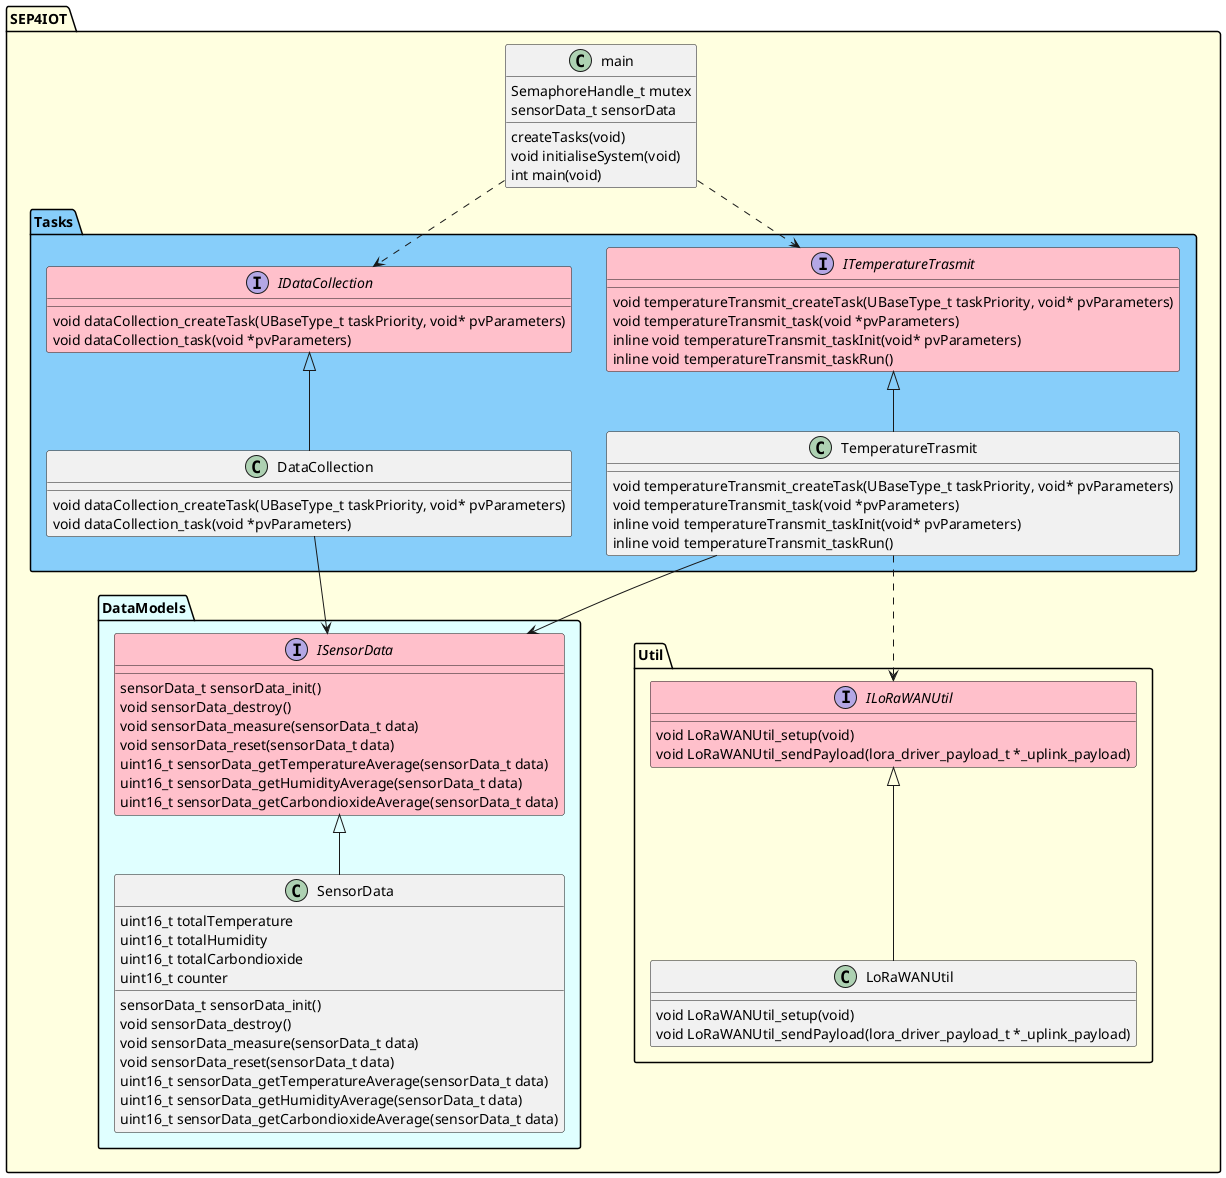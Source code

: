 @startuml ClassDiagram
namespace SEP4IOT #LightYellow {
    class main {
        {field} SemaphoreHandle_t mutex
        {field} sensorData_t sensorData
        {method} createTasks(void)
        {method} void initialiseSystem(void)
        {method} int main(void)
    }

    namespace DataModels #LightCyan {
        interface ISensorData #Pink {
            {method} sensorData_t sensorData_init()
            {method} void sensorData_destroy()
            {method} void sensorData_measure(sensorData_t data)
            {method} void sensorData_reset(sensorData_t data)
            {method} uint16_t sensorData_getTemperatureAverage(sensorData_t data)
            {method} uint16_t sensorData_getHumidityAverage(sensorData_t data)
            {method} uint16_t sensorData_getCarbondioxideAverage(sensorData_t data)
        }
        
        class SensorData {
            {field} uint16_t totalTemperature
            {field} uint16_t totalHumidity
            {field} uint16_t totalCarbondioxide
            {field} uint16_t counter
            {method} sensorData_t sensorData_init()
            {method} void sensorData_destroy()
            {method} void sensorData_measure(sensorData_t data)
            {method} void sensorData_reset(sensorData_t data)
            {method} uint16_t sensorData_getTemperatureAverage(sensorData_t data)
            {method} uint16_t sensorData_getHumidityAverage(sensorData_t data)
            {method} uint16_t sensorData_getCarbondioxideAverage(sensorData_t data)
        }
        ISensorData <|-- SensorData
    }
    namespace Tasks #LightSkyBlue {
        interface IDataCollection #Pink {
            {method} void dataCollection_createTask(UBaseType_t taskPriority, void* pvParameters)
            {method} void dataCollection_task(void *pvParameters)
        }

        class DataCollection {
            {method} void dataCollection_createTask(UBaseType_t taskPriority, void* pvParameters)
            {method} void dataCollection_task(void *pvParameters)
        }

        interface ITemperatureTrasmit #Pink {
            {method} void temperatureTransmit_createTask(UBaseType_t taskPriority, void* pvParameters)
            {method} void temperatureTransmit_task(void *pvParameters)
            {method} inline void temperatureTransmit_taskInit(void* pvParameters)
            {method} inline void temperatureTransmit_taskRun()
        }

        class TemperatureTrasmit {
            {method} void temperatureTransmit_createTask(UBaseType_t taskPriority, void* pvParameters)
            {method} void temperatureTransmit_task(void *pvParameters)
            {method} inline void temperatureTransmit_taskInit(void* pvParameters)
            {method} inline void temperatureTransmit_taskRun()
        }

        ITemperatureTrasmit <|-- TemperatureTrasmit
        IDataCollection <|-- DataCollection
    }
    namespace Util {
        interface ILoRaWANUtil #Pink {
            {method} void LoRaWANUtil_setup(void)
            {method} void LoRaWANUtil_sendPayload(lora_driver_payload_t *_uplink_payload)
        }
        
        class LoRaWANUtil {
            {method} void LoRaWANUtil_setup(void)
            {method} void LoRaWANUtil_sendPayload(lora_driver_payload_t *_uplink_payload)
        }
        ILoRaWANUtil <|-- LoRaWANUtil
    }

    SEP4IOT.main ..> SEP4IOT.Tasks.ITemperatureTrasmit
    SEP4IOT.main ..> SEP4IOT.Tasks.IDataCollection
    SEP4IOT.Tasks.TemperatureTrasmit --> SEP4IOT.DataModels.ISensorData
    SEP4IOT.Tasks.TemperatureTrasmit ..> SEP4IOT.Util.ILoRaWANUtil
    SEP4IOT.Tasks.DataCollection --> SEP4IOT.DataModels.ISensorData
}
@enduml
